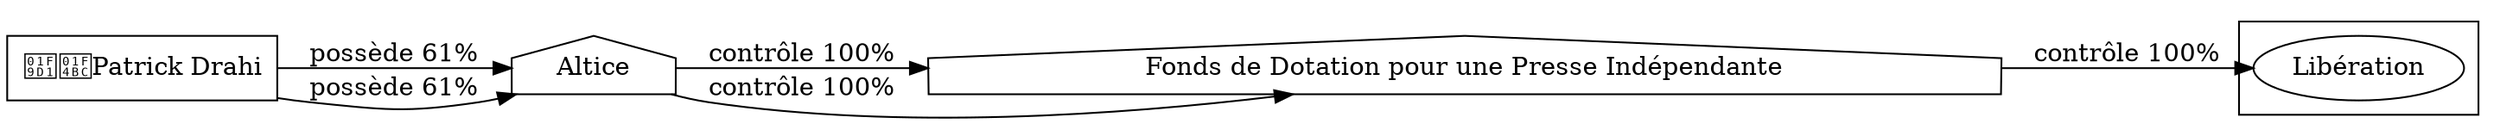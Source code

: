 digraph {
  rankdir=LR;
  subgraph roots {
    
      "patrick-drahi-56"[label="🧑‍💼Patrick Drahi" shape=box]
    
  }

  
    "altice-57"[label="Altice" shape=house]
  
    "fonds-de-dotation-pour-une-presse-independante-329"[label="Fonds de Dotation pour une Presse Indépendante" shape=house]
  

  subgraph clusterLeaves {
    
      "liberation-60"[label="Libération"]
    
  }

  
    "altice-57" -> "fonds-de-dotation-pour-une-presse-independante-329" [
      label="contrôle 100%"
    ]
  
    "patrick-drahi-56" -> "altice-57" [
      label="possède 61%"
    ]
  
    "altice-57" -> "fonds-de-dotation-pour-une-presse-independante-329" [
      label="contrôle 100%"
    ]
  
    "patrick-drahi-56" -> "altice-57" [
      label="possède 61%"
    ]
  
    "fonds-de-dotation-pour-une-presse-independante-329" -> "liberation-60" [
      label="contrôle 100%"
    ]
  
}
